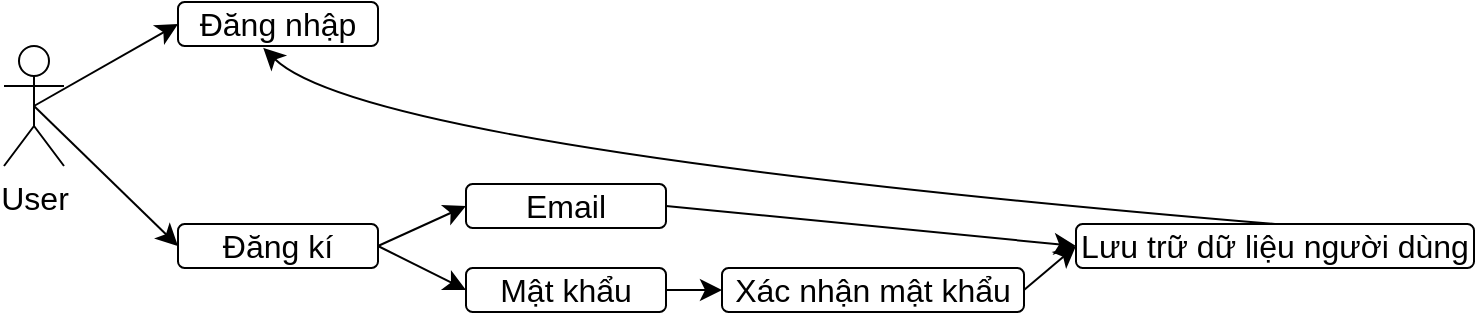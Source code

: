 <mxfile version="22.1.7" type="github">
  <diagram name="Page-1" id="UsD2tdXxrjtJY4Dk9u5Q">
    <mxGraphModel dx="826" dy="1088" grid="0" gridSize="10" guides="1" tooltips="1" connect="1" arrows="1" fold="1" page="0" pageScale="1" pageWidth="850" pageHeight="1100" math="0" shadow="0">
      <root>
        <mxCell id="0" />
        <mxCell id="1" parent="0" />
        <mxCell id="0XpzgoV9gYSaIJxvjMoS-1" value="Đăng nhập" style="rounded=1;whiteSpace=wrap;html=1;fontSize=16;gradientColor=default;fillColor=none;" vertex="1" parent="1">
          <mxGeometry x="589" y="-170" width="100" height="22" as="geometry" />
        </mxCell>
        <mxCell id="0XpzgoV9gYSaIJxvjMoS-4" style="edgeStyle=none;curved=1;rounded=0;orthogonalLoop=1;jettySize=auto;html=1;exitX=0.5;exitY=0.5;exitDx=0;exitDy=0;exitPerimeter=0;entryX=0;entryY=0.5;entryDx=0;entryDy=0;fontSize=12;startSize=8;endSize=8;" edge="1" parent="1" source="0XpzgoV9gYSaIJxvjMoS-2" target="0XpzgoV9gYSaIJxvjMoS-1">
          <mxGeometry relative="1" as="geometry" />
        </mxCell>
        <mxCell id="0XpzgoV9gYSaIJxvjMoS-6" style="edgeStyle=none;curved=1;rounded=0;orthogonalLoop=1;jettySize=auto;html=1;exitX=0.5;exitY=0.5;exitDx=0;exitDy=0;exitPerimeter=0;entryX=0;entryY=0.5;entryDx=0;entryDy=0;fontSize=12;startSize=8;endSize=8;" edge="1" parent="1" source="0XpzgoV9gYSaIJxvjMoS-2" target="0XpzgoV9gYSaIJxvjMoS-5">
          <mxGeometry relative="1" as="geometry" />
        </mxCell>
        <mxCell id="0XpzgoV9gYSaIJxvjMoS-2" value="User&lt;br&gt;" style="shape=umlActor;verticalLabelPosition=bottom;verticalAlign=top;html=1;outlineConnect=0;fontSize=16;" vertex="1" parent="1">
          <mxGeometry x="502" y="-148" width="30" height="60" as="geometry" />
        </mxCell>
        <mxCell id="0XpzgoV9gYSaIJxvjMoS-9" style="edgeStyle=none;curved=1;rounded=0;orthogonalLoop=1;jettySize=auto;html=1;exitX=1;exitY=0.5;exitDx=0;exitDy=0;entryX=0;entryY=0.5;entryDx=0;entryDy=0;fontSize=12;startSize=8;endSize=8;" edge="1" parent="1" source="0XpzgoV9gYSaIJxvjMoS-5" target="0XpzgoV9gYSaIJxvjMoS-7">
          <mxGeometry relative="1" as="geometry" />
        </mxCell>
        <mxCell id="0XpzgoV9gYSaIJxvjMoS-10" style="edgeStyle=none;curved=1;rounded=0;orthogonalLoop=1;jettySize=auto;html=1;exitX=1;exitY=0.5;exitDx=0;exitDy=0;entryX=0;entryY=0.5;entryDx=0;entryDy=0;fontSize=12;startSize=8;endSize=8;" edge="1" parent="1" source="0XpzgoV9gYSaIJxvjMoS-5" target="0XpzgoV9gYSaIJxvjMoS-8">
          <mxGeometry relative="1" as="geometry" />
        </mxCell>
        <mxCell id="0XpzgoV9gYSaIJxvjMoS-5" value="Đăng kí" style="rounded=1;whiteSpace=wrap;html=1;fontSize=16;gradientColor=default;fillColor=none;" vertex="1" parent="1">
          <mxGeometry x="589" y="-59" width="100" height="22" as="geometry" />
        </mxCell>
        <mxCell id="0XpzgoV9gYSaIJxvjMoS-14" style="edgeStyle=none;curved=1;rounded=0;orthogonalLoop=1;jettySize=auto;html=1;exitX=1;exitY=0.5;exitDx=0;exitDy=0;entryX=0;entryY=0.5;entryDx=0;entryDy=0;fontSize=12;startSize=8;endSize=8;" edge="1" parent="1" source="0XpzgoV9gYSaIJxvjMoS-7" target="0XpzgoV9gYSaIJxvjMoS-13">
          <mxGeometry relative="1" as="geometry" />
        </mxCell>
        <mxCell id="0XpzgoV9gYSaIJxvjMoS-7" value="Email" style="rounded=1;whiteSpace=wrap;html=1;fontSize=16;gradientColor=default;fillColor=none;" vertex="1" parent="1">
          <mxGeometry x="733" y="-79" width="100" height="22" as="geometry" />
        </mxCell>
        <mxCell id="0XpzgoV9gYSaIJxvjMoS-12" style="edgeStyle=none;curved=1;rounded=0;orthogonalLoop=1;jettySize=auto;html=1;exitX=1;exitY=0.5;exitDx=0;exitDy=0;entryX=0;entryY=0.5;entryDx=0;entryDy=0;fontSize=12;startSize=8;endSize=8;" edge="1" parent="1" source="0XpzgoV9gYSaIJxvjMoS-8" target="0XpzgoV9gYSaIJxvjMoS-11">
          <mxGeometry relative="1" as="geometry" />
        </mxCell>
        <mxCell id="0XpzgoV9gYSaIJxvjMoS-8" value="Mật khẩu" style="rounded=1;whiteSpace=wrap;html=1;fontSize=16;gradientColor=default;fillColor=none;" vertex="1" parent="1">
          <mxGeometry x="733" y="-37" width="100" height="22" as="geometry" />
        </mxCell>
        <mxCell id="0XpzgoV9gYSaIJxvjMoS-15" style="edgeStyle=none;curved=1;rounded=0;orthogonalLoop=1;jettySize=auto;html=1;exitX=1;exitY=0.5;exitDx=0;exitDy=0;entryX=0;entryY=0.5;entryDx=0;entryDy=0;fontSize=12;startSize=8;endSize=8;" edge="1" parent="1" source="0XpzgoV9gYSaIJxvjMoS-11" target="0XpzgoV9gYSaIJxvjMoS-13">
          <mxGeometry relative="1" as="geometry" />
        </mxCell>
        <mxCell id="0XpzgoV9gYSaIJxvjMoS-11" value="Xác nhận mật khẩu" style="rounded=1;whiteSpace=wrap;html=1;fontSize=16;gradientColor=default;fillColor=none;" vertex="1" parent="1">
          <mxGeometry x="861" y="-37" width="151" height="22" as="geometry" />
        </mxCell>
        <mxCell id="0XpzgoV9gYSaIJxvjMoS-13" value="Lưu trữ dữ liệu người dùng" style="rounded=1;whiteSpace=wrap;html=1;fontSize=16;gradientColor=default;fillColor=none;" vertex="1" parent="1">
          <mxGeometry x="1038" y="-59" width="199" height="22" as="geometry" />
        </mxCell>
        <mxCell id="0XpzgoV9gYSaIJxvjMoS-17" style="edgeStyle=none;curved=1;rounded=0;orthogonalLoop=1;jettySize=auto;html=1;exitX=0.5;exitY=0;exitDx=0;exitDy=0;entryX=0.426;entryY=1.041;entryDx=0;entryDy=0;entryPerimeter=0;fontSize=12;startSize=8;endSize=8;" edge="1" parent="1" source="0XpzgoV9gYSaIJxvjMoS-13" target="0XpzgoV9gYSaIJxvjMoS-1">
          <mxGeometry relative="1" as="geometry">
            <Array as="points">
              <mxPoint x="683" y="-97" />
            </Array>
          </mxGeometry>
        </mxCell>
      </root>
    </mxGraphModel>
  </diagram>
</mxfile>

